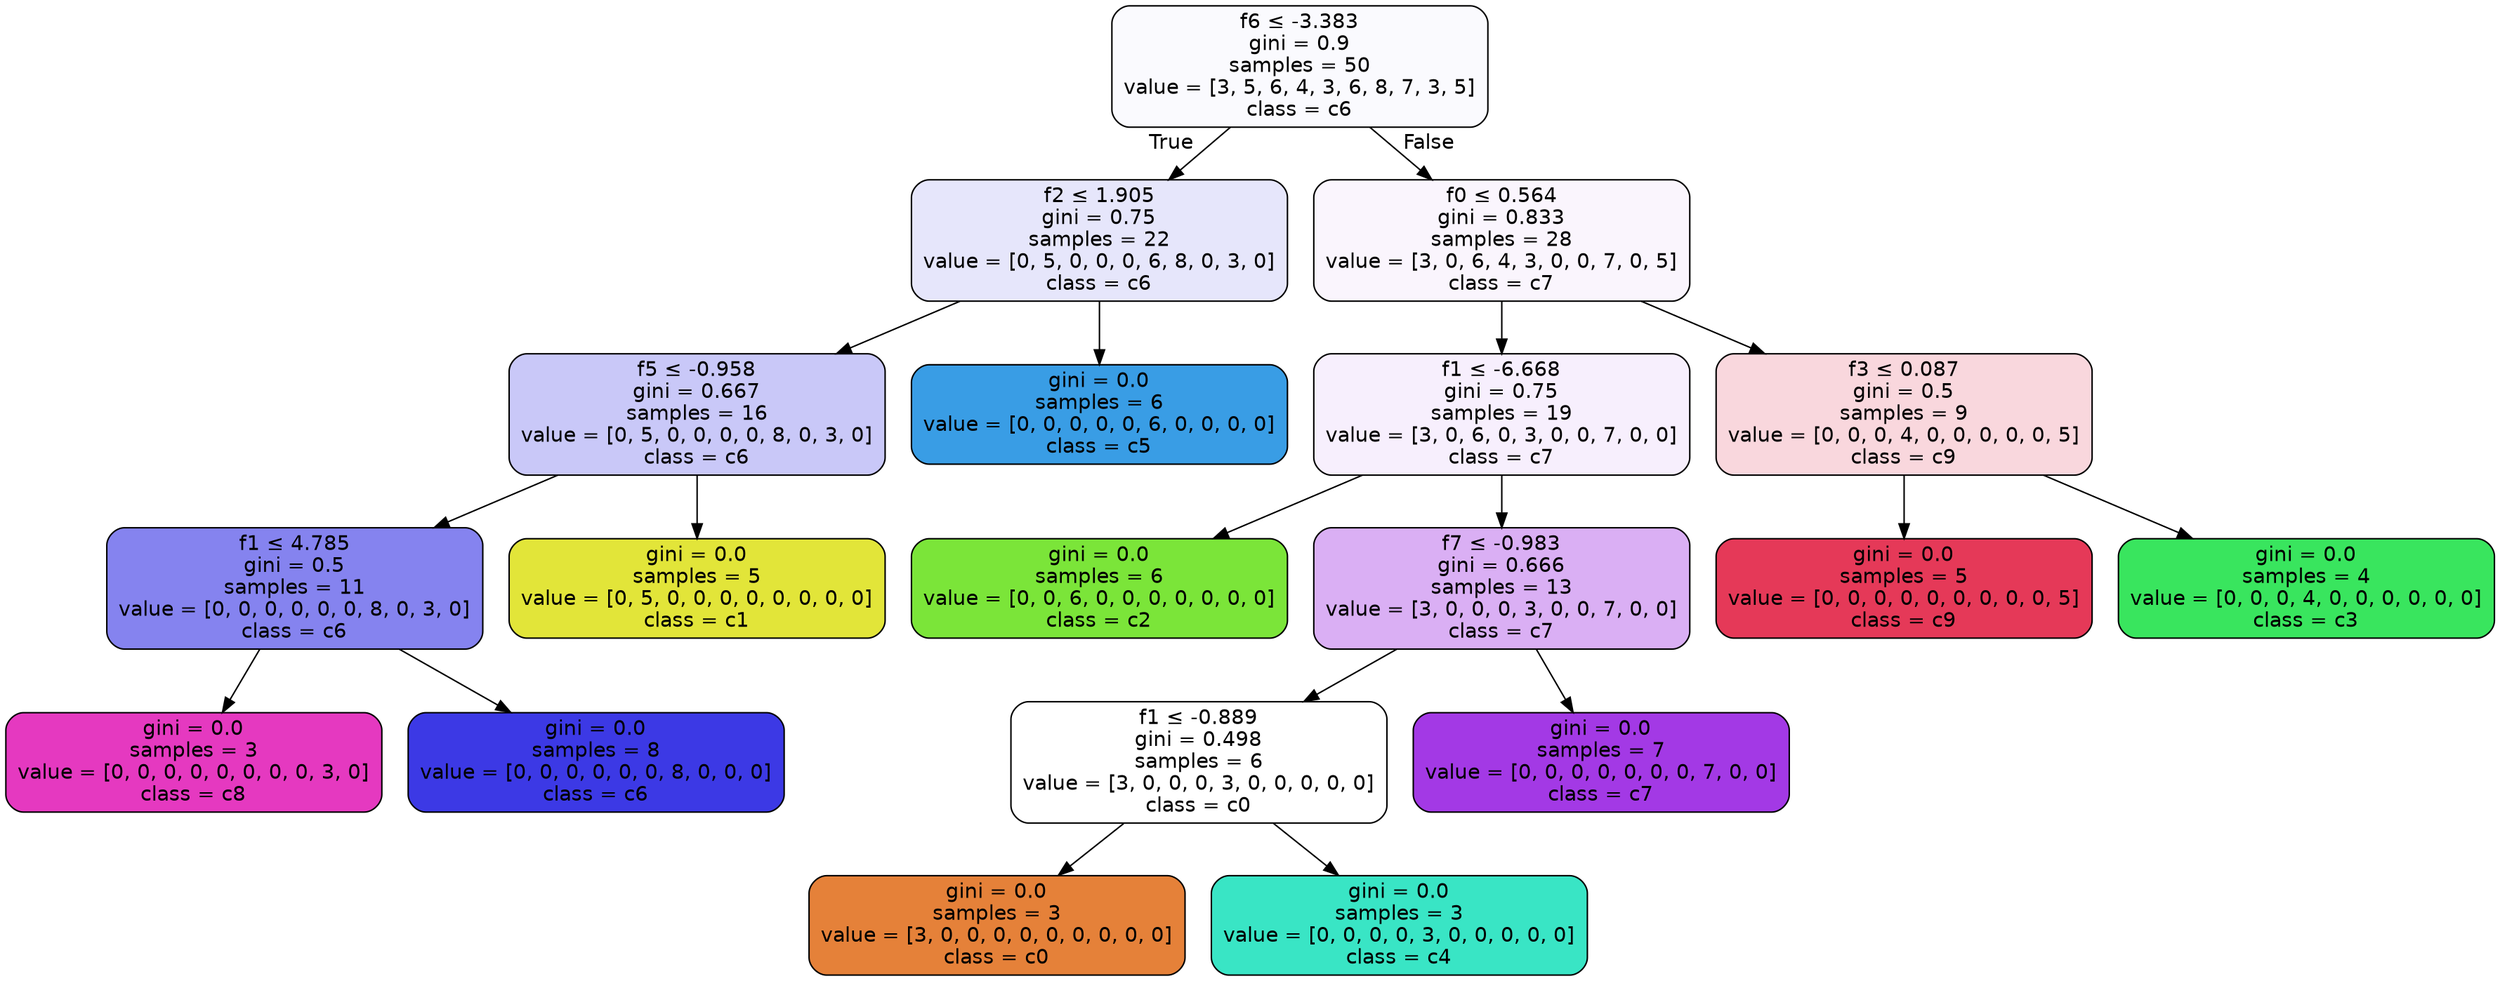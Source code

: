 digraph Tree {
node [shape=box, style="filled, rounded", color="black", fontname=helvetica] ;
edge [fontname=helvetica] ;
0 [label=<f6 &le; -3.383<br/>gini = 0.9<br/>samples = 50<br/>value = [3, 5, 6, 4, 3, 6, 8, 7, 3, 5]<br/>class = c6>, fillcolor="#3c39e506"] ;
1 [label=<f2 &le; 1.905<br/>gini = 0.75<br/>samples = 22<br/>value = [0, 5, 0, 0, 0, 6, 8, 0, 3, 0]<br/>class = c6>, fillcolor="#3c39e520"] ;
0 -> 1 [labeldistance=2.5, labelangle=45, headlabel="True"] ;
2 [label=<f5 &le; -0.958<br/>gini = 0.667<br/>samples = 16<br/>value = [0, 5, 0, 0, 0, 0, 8, 0, 3, 0]<br/>class = c6>, fillcolor="#3c39e546"] ;
1 -> 2 ;
3 [label=<f1 &le; 4.785<br/>gini = 0.5<br/>samples = 11<br/>value = [0, 0, 0, 0, 0, 0, 8, 0, 3, 0]<br/>class = c6>, fillcolor="#3c39e59f"] ;
2 -> 3 ;
4 [label=<gini = 0.0<br/>samples = 3<br/>value = [0, 0, 0, 0, 0, 0, 0, 0, 3, 0]<br/>class = c8>, fillcolor="#e539c0ff"] ;
3 -> 4 ;
5 [label=<gini = 0.0<br/>samples = 8<br/>value = [0, 0, 0, 0, 0, 0, 8, 0, 0, 0]<br/>class = c6>, fillcolor="#3c39e5ff"] ;
3 -> 5 ;
6 [label=<gini = 0.0<br/>samples = 5<br/>value = [0, 5, 0, 0, 0, 0, 0, 0, 0, 0]<br/>class = c1>, fillcolor="#e2e539ff"] ;
2 -> 6 ;
7 [label=<gini = 0.0<br/>samples = 6<br/>value = [0, 0, 0, 0, 0, 6, 0, 0, 0, 0]<br/>class = c5>, fillcolor="#399de5ff"] ;
1 -> 7 ;
8 [label=<f0 &le; 0.564<br/>gini = 0.833<br/>samples = 28<br/>value = [3, 0, 6, 4, 3, 0, 0, 7, 0, 5]<br/>class = c7>, fillcolor="#a339e50c"] ;
0 -> 8 [labeldistance=2.5, labelangle=-45, headlabel="False"] ;
9 [label=<f1 &le; -6.668<br/>gini = 0.75<br/>samples = 19<br/>value = [3, 0, 6, 0, 3, 0, 0, 7, 0, 0]<br/>class = c7>, fillcolor="#a339e514"] ;
8 -> 9 ;
10 [label=<gini = 0.0<br/>samples = 6<br/>value = [0, 0, 6, 0, 0, 0, 0, 0, 0, 0]<br/>class = c2>, fillcolor="#7be539ff"] ;
9 -> 10 ;
11 [label=<f7 &le; -0.983<br/>gini = 0.666<br/>samples = 13<br/>value = [3, 0, 0, 0, 3, 0, 0, 7, 0, 0]<br/>class = c7>, fillcolor="#a339e566"] ;
9 -> 11 ;
12 [label=<f1 &le; -0.889<br/>gini = 0.498<br/>samples = 6<br/>value = [3, 0, 0, 0, 3, 0, 0, 0, 0, 0]<br/>class = c0>, fillcolor="#e5813900"] ;
11 -> 12 ;
13 [label=<gini = 0.0<br/>samples = 3<br/>value = [3, 0, 0, 0, 0, 0, 0, 0, 0, 0]<br/>class = c0>, fillcolor="#e58139ff"] ;
12 -> 13 ;
14 [label=<gini = 0.0<br/>samples = 3<br/>value = [0, 0, 0, 0, 3, 0, 0, 0, 0, 0]<br/>class = c4>, fillcolor="#39e5c5ff"] ;
12 -> 14 ;
15 [label=<gini = 0.0<br/>samples = 7<br/>value = [0, 0, 0, 0, 0, 0, 0, 7, 0, 0]<br/>class = c7>, fillcolor="#a339e5ff"] ;
11 -> 15 ;
16 [label=<f3 &le; 0.087<br/>gini = 0.5<br/>samples = 9<br/>value = [0, 0, 0, 4, 0, 0, 0, 0, 0, 5]<br/>class = c9>, fillcolor="#e5395833"] ;
8 -> 16 ;
17 [label=<gini = 0.0<br/>samples = 5<br/>value = [0, 0, 0, 0, 0, 0, 0, 0, 0, 5]<br/>class = c9>, fillcolor="#e53958ff"] ;
16 -> 17 ;
18 [label=<gini = 0.0<br/>samples = 4<br/>value = [0, 0, 0, 4, 0, 0, 0, 0, 0, 0]<br/>class = c3>, fillcolor="#39e55eff"] ;
16 -> 18 ;
}
